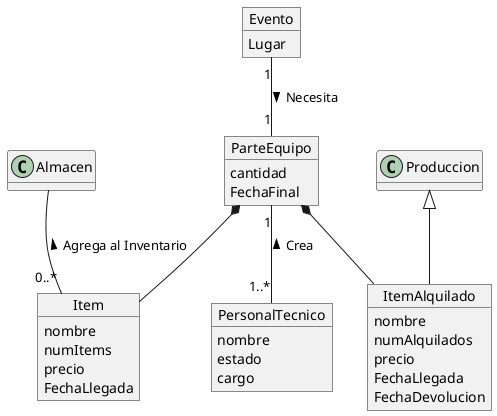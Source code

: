 @startuml Tecnico
hide methods
object Evento{
    Lugar
}
object Item{
    nombre
    numItems
    precio
    FechaLlegada
}
object ParteEquipo{
    cantidad
    FechaFinal
}
object ItemAlquilado{
    nombre
    numAlquilados
    precio
    FechaLlegada
    FechaDevolucion
}
object PersonalTecnico{
    nombre
    estado
    cargo
}
class Produccion{
}
class Almacen{
}
ParteEquipo"1"--"1..*"PersonalTecnico: < Crea
Evento"1"--"1"ParteEquipo:  Necesita >
Almacen--"0..*"Item: < Agrega al Inventario
Produccion<|--ItemAlquilado
ParteEquipo*--Item
ParteEquipo*--ItemAlquilado
@enduml